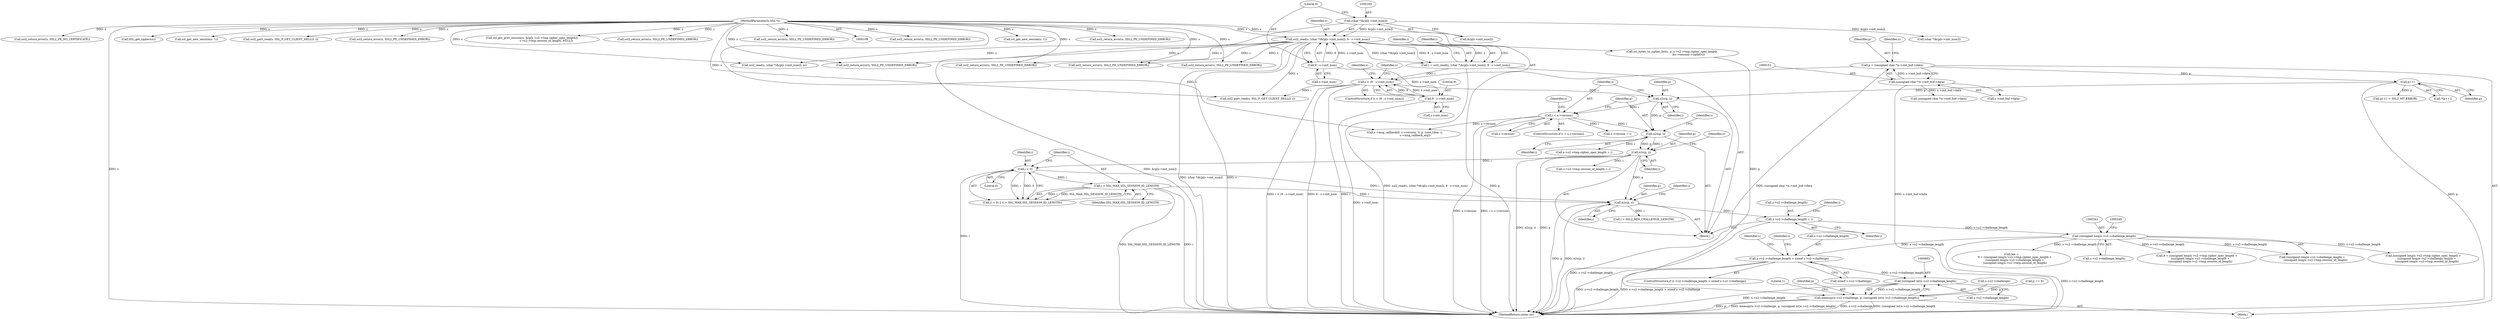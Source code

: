 digraph "0_openssl_d81a1600588b726c2bdccda7efad3cc7a87d6245@pointer" {
"1000655" [label="(Call,s->s2->challenge_length > sizeof s->s2->challenge)"];
"1000340" [label="(Call,(unsigned long)s->s2->challenge_length)"];
"1000286" [label="(Call,s->s2->challenge_length = i)"];
"1000283" [label="(Call,n2s(p, i))"];
"1000253" [label="(Call,n2s(p, i))"];
"1000241" [label="(Call,n2s(p, i))"];
"1000227" [label="(Call,n2s(p, i))"];
"1000202" [label="(Call,p++)"];
"1000148" [label="(Call,p = (unsigned char *)s->init_buf->data)"];
"1000150" [label="(Call,(unsigned char *)s->init_buf->data)"];
"1000182" [label="(Call,i < (9 - s->init_num))"];
"1000164" [label="(Call,i = ssl2_read(s, (char *)&(p[s->init_num]), 9 - s->init_num))"];
"1000166" [label="(Call,ssl2_read(s, (char *)&(p[s->init_num]), 9 - s->init_num))"];
"1000109" [label="(MethodParameterIn,SSL *s)"];
"1000168" [label="(Call,(char *)&(p[s->init_num]))"];
"1000176" [label="(Call,9 - s->init_num)"];
"1000184" [label="(Call,9 - s->init_num)"];
"1000231" [label="(Call,i < s->version)"];
"1000267" [label="(Call,i < 0)"];
"1000270" [label="(Call,i > SSL_MAX_SSL_SESSION_ID_LENGTH)"];
"1000684" [label="(Call,(unsigned int)s->s2->challenge_length)"];
"1000677" [label="(Call,memcpy(s->s2->challenge, p, (unsigned int)s->s2->challenge_length))"];
"1000668" [label="(Call,ssl2_return_error(s, SSL2_PE_UNDEFINED_ERROR))"];
"1000381" [label="(Call,ssl2_read(s, (char *)&(p[s->init_num]), n))"];
"1000244" [label="(Call,s->s2->tmp.cipher_spec_length = i)"];
"1000296" [label="(Identifier,i)"];
"1000228" [label="(Identifier,p)"];
"1000272" [label="(Identifier,SSL_MAX_SSL_SESSION_ID_LENGTH)"];
"1000692" [label="(Literal,1)"];
"1000267" [label="(Call,i < 0)"];
"1000266" [label="(Call,(i < 0) || (i > SSL_MAX_SSL_SESSION_ID_LENGTH))"];
"1000177" [label="(Literal,9)"];
"1000150" [label="(Call,(unsigned char *)s->init_buf->data)"];
"1000340" [label="(Call,(unsigned long)s->s2->challenge_length)"];
"1000342" [label="(Call,s->s2->challenge_length)"];
"1000241" [label="(Call,n2s(p, i))"];
"1000318" [label="(Call,(unsigned char *)s->init_buf->data)"];
"1000236" [label="(Call,s->version = i)"];
"1000543" [label="(Call,ssl_get_new_session(s, 1))"];
"1000684" [label="(Call,(unsigned int)s->s2->challenge_length)"];
"1000166" [label="(Call,ssl2_read(s, (char *)&(p[s->init_num]), 9 - s->init_num))"];
"1000181" [label="(ControlStructure,if (i < (9 - s->init_num)))"];
"1000302" [label="(Call,ssl2_return_error(s, SSL2_PE_UNDEFINED_ERROR))"];
"1000182" [label="(Call,i < (9 - s->init_num))"];
"1000661" [label="(Call,sizeof s->s2->challenge)"];
"1000699" [label="(MethodReturn,static int)"];
"1000183" [label="(Identifier,i)"];
"1000669" [label="(Identifier,s)"];
"1000242" [label="(Identifier,p)"];
"1000163" [label="(Block,)"];
"1000325" [label="(Call,len =\n        9 + (unsigned long)s->s2->tmp.cipher_spec_length +\n        (unsigned long)s->s2->challenge_length +\n        (unsigned long)s->s2->tmp.session_id_length)"];
"1000203" [label="(Identifier,p)"];
"1000284" [label="(Identifier,p)"];
"1000176" [label="(Call,9 - s->init_num)"];
"1000233" [label="(Call,s->version)"];
"1000232" [label="(Identifier,i)"];
"1000185" [label="(Literal,9)"];
"1000260" [label="(Identifier,s)"];
"1000229" [label="(Identifier,i)"];
"1000274" [label="(Call,ssl2_return_error(s, SSL2_PE_UNDEFINED_ERROR))"];
"1000683" [label="(Identifier,p)"];
"1000470" [label="(Call,ssl2_return_error(s, SSL2_PE_UNDEFINED_ERROR))"];
"1000532" [label="(Call,ssl2_return_error(s, SSL2_PE_NO_CERTIFICATE))"];
"1000152" [label="(Call,s->init_buf->data)"];
"1000207" [label="(Call,p[-1] != SSL2_MT_ERROR)"];
"1000238" [label="(Identifier,s)"];
"1000678" [label="(Call,s->s2->challenge)"];
"1000214" [label="(Call,ssl2_return_error(s, SSL2_PE_UNDEFINED_ERROR))"];
"1000285" [label="(Identifier,i)"];
"1000295" [label="(Call,i < SSL2_MIN_CHALLENGE_LENGTH)"];
"1000269" [label="(Literal,0)"];
"1000191" [label="(Identifier,s)"];
"1000255" [label="(Identifier,i)"];
"1000256" [label="(Call,s->s2->tmp.session_id_length = i)"];
"1000584" [label="(Call,SSL_get_ciphers(s))"];
"1000327" [label="(Call,9 + (unsigned long)s->s2->tmp.cipher_spec_length +\n        (unsigned long)s->s2->challenge_length +\n        (unsigned long)s->s2->tmp.session_id_length)"];
"1000654" [label="(ControlStructure,if (s->s2->challenge_length > sizeof s->s2->challenge))"];
"1000656" [label="(Call,s->s2->challenge_length)"];
"1000283" [label="(Call,n2s(p, i))"];
"1000268" [label="(Identifier,i)"];
"1000110" [label="(Block,)"];
"1000466" [label="(Call,ssl_get_new_session(s, 1))"];
"1000170" [label="(Call,&(p[s->init_num]))"];
"1000253" [label="(Call,n2s(p, i))"];
"1000270" [label="(Call,i > SSL_MAX_SSL_SESSION_ID_LENGTH)"];
"1000254" [label="(Identifier,p)"];
"1000164" [label="(Call,i = ssl2_read(s, (char *)&(p[s->init_num]), 9 - s->init_num))"];
"1000397" [label="(Call,ssl2_part_read(s, SSL_F_GET_CLIENT_HELLO, i))"];
"1000383" [label="(Call,(char *)&(p[s->init_num]))"];
"1000165" [label="(Identifier,i)"];
"1000202" [label="(Call,p++)"];
"1000287" [label="(Call,s->s2->challenge_length)"];
"1000339" [label="(Call,(unsigned long)s->s2->challenge_length +\n        (unsigned long)s->s2->tmp.session_id_length)"];
"1000149" [label="(Identifier,p)"];
"1000547" [label="(Call,ssl2_return_error(s, SSL2_PE_UNDEFINED_ERROR))"];
"1000196" [label="(Identifier,s)"];
"1000329" [label="(Call,(unsigned long)s->s2->tmp.cipher_spec_length +\n        (unsigned long)s->s2->challenge_length +\n        (unsigned long)s->s2->tmp.session_id_length)"];
"1000231" [label="(Call,i < s->version)"];
"1000167" [label="(Identifier,s)"];
"1000248" [label="(Identifier,s)"];
"1000148" [label="(Call,p = (unsigned char *)s->init_buf->data)"];
"1000286" [label="(Call,s->s2->challenge_length = i)"];
"1000289" [label="(Identifier,s)"];
"1000243" [label="(Identifier,i)"];
"1000361" [label="(Call,ssl2_return_error(s, SSL2_PE_UNDEFINED_ERROR))"];
"1000109" [label="(MethodParameterIn,SSL *s)"];
"1000190" [label="(Call,ssl2_part_read(s, SSL_F_GET_CLIENT_HELLO, i))"];
"1000480" [label="(Call,ssl_get_prev_session(s, &(p[s->s2->tmp.cipher_spec_length]),\n                                 s->s2->tmp.session_id_length, NULL))"];
"1000680" [label="(Identifier,s)"];
"1000168" [label="(Call,(char *)&(p[s->init_num]))"];
"1000227" [label="(Call,n2s(p, i))"];
"1000186" [label="(Call,s->init_num)"];
"1000160" [label="(Identifier,s)"];
"1000517" [label="(Call,ssl2_return_error(s, SSL2_PE_UNDEFINED_ERROR))"];
"1000406" [label="(Call,s->msg_callback(0, s->version, 0, p, (size_t)len, s,\n                        s->msg_callback_arg))"];
"1000655" [label="(Call,s->s2->challenge_length > sizeof s->s2->challenge)"];
"1000230" [label="(ControlStructure,if (i < s->version))"];
"1000184" [label="(Call,9 - s->init_num)"];
"1000271" [label="(Identifier,i)"];
"1000292" [label="(Identifier,i)"];
"1000201" [label="(Call,*(p++))"];
"1000178" [label="(Call,s->init_num)"];
"1000561" [label="(Call,ssl_bytes_to_cipher_list(s, p, s->s2->tmp.cipher_spec_length,\n                                      &s->session->ciphers))"];
"1000420" [label="(Call,p += 9)"];
"1000677" [label="(Call,memcpy(s->s2->challenge, p, (unsigned int)s->s2->challenge_length))"];
"1000444" [label="(Call,ssl2_return_error(s, SSL2_PE_UNDEFINED_ERROR))"];
"1000686" [label="(Call,s->s2->challenge_length)"];
"1000655" -> "1000654"  [label="AST: "];
"1000655" -> "1000661"  [label="CFG: "];
"1000656" -> "1000655"  [label="AST: "];
"1000661" -> "1000655"  [label="AST: "];
"1000669" -> "1000655"  [label="CFG: "];
"1000680" -> "1000655"  [label="CFG: "];
"1000655" -> "1000699"  [label="DDG: s->s2->challenge_length"];
"1000655" -> "1000699"  [label="DDG: s->s2->challenge_length > sizeof s->s2->challenge"];
"1000340" -> "1000655"  [label="DDG: s->s2->challenge_length"];
"1000655" -> "1000684"  [label="DDG: s->s2->challenge_length"];
"1000340" -> "1000339"  [label="AST: "];
"1000340" -> "1000342"  [label="CFG: "];
"1000341" -> "1000340"  [label="AST: "];
"1000342" -> "1000340"  [label="AST: "];
"1000348" -> "1000340"  [label="CFG: "];
"1000340" -> "1000699"  [label="DDG: s->s2->challenge_length"];
"1000340" -> "1000325"  [label="DDG: s->s2->challenge_length"];
"1000340" -> "1000327"  [label="DDG: s->s2->challenge_length"];
"1000340" -> "1000329"  [label="DDG: s->s2->challenge_length"];
"1000340" -> "1000339"  [label="DDG: s->s2->challenge_length"];
"1000286" -> "1000340"  [label="DDG: s->s2->challenge_length"];
"1000286" -> "1000163"  [label="AST: "];
"1000286" -> "1000292"  [label="CFG: "];
"1000287" -> "1000286"  [label="AST: "];
"1000292" -> "1000286"  [label="AST: "];
"1000296" -> "1000286"  [label="CFG: "];
"1000286" -> "1000699"  [label="DDG: s->s2->challenge_length"];
"1000283" -> "1000286"  [label="DDG: i"];
"1000283" -> "1000163"  [label="AST: "];
"1000283" -> "1000285"  [label="CFG: "];
"1000284" -> "1000283"  [label="AST: "];
"1000285" -> "1000283"  [label="AST: "];
"1000289" -> "1000283"  [label="CFG: "];
"1000283" -> "1000699"  [label="DDG: p"];
"1000283" -> "1000699"  [label="DDG: n2s(p, i)"];
"1000253" -> "1000283"  [label="DDG: p"];
"1000267" -> "1000283"  [label="DDG: i"];
"1000270" -> "1000283"  [label="DDG: i"];
"1000283" -> "1000295"  [label="DDG: i"];
"1000253" -> "1000163"  [label="AST: "];
"1000253" -> "1000255"  [label="CFG: "];
"1000254" -> "1000253"  [label="AST: "];
"1000255" -> "1000253"  [label="AST: "];
"1000260" -> "1000253"  [label="CFG: "];
"1000253" -> "1000699"  [label="DDG: n2s(p, i)"];
"1000253" -> "1000699"  [label="DDG: p"];
"1000241" -> "1000253"  [label="DDG: p"];
"1000241" -> "1000253"  [label="DDG: i"];
"1000253" -> "1000256"  [label="DDG: i"];
"1000253" -> "1000267"  [label="DDG: i"];
"1000241" -> "1000163"  [label="AST: "];
"1000241" -> "1000243"  [label="CFG: "];
"1000242" -> "1000241"  [label="AST: "];
"1000243" -> "1000241"  [label="AST: "];
"1000248" -> "1000241"  [label="CFG: "];
"1000227" -> "1000241"  [label="DDG: p"];
"1000231" -> "1000241"  [label="DDG: i"];
"1000241" -> "1000244"  [label="DDG: i"];
"1000227" -> "1000163"  [label="AST: "];
"1000227" -> "1000229"  [label="CFG: "];
"1000228" -> "1000227"  [label="AST: "];
"1000229" -> "1000227"  [label="AST: "];
"1000232" -> "1000227"  [label="CFG: "];
"1000202" -> "1000227"  [label="DDG: p"];
"1000182" -> "1000227"  [label="DDG: i"];
"1000227" -> "1000231"  [label="DDG: i"];
"1000202" -> "1000201"  [label="AST: "];
"1000202" -> "1000203"  [label="CFG: "];
"1000203" -> "1000202"  [label="AST: "];
"1000201" -> "1000202"  [label="CFG: "];
"1000202" -> "1000699"  [label="DDG: p"];
"1000148" -> "1000202"  [label="DDG: p"];
"1000202" -> "1000207"  [label="DDG: p"];
"1000148" -> "1000110"  [label="AST: "];
"1000148" -> "1000150"  [label="CFG: "];
"1000149" -> "1000148"  [label="AST: "];
"1000150" -> "1000148"  [label="AST: "];
"1000160" -> "1000148"  [label="CFG: "];
"1000148" -> "1000699"  [label="DDG: p"];
"1000148" -> "1000699"  [label="DDG: (unsigned char *)s->init_buf->data"];
"1000150" -> "1000148"  [label="DDG: s->init_buf->data"];
"1000150" -> "1000152"  [label="CFG: "];
"1000151" -> "1000150"  [label="AST: "];
"1000152" -> "1000150"  [label="AST: "];
"1000150" -> "1000699"  [label="DDG: s->init_buf->data"];
"1000150" -> "1000318"  [label="DDG: s->init_buf->data"];
"1000182" -> "1000181"  [label="AST: "];
"1000182" -> "1000184"  [label="CFG: "];
"1000183" -> "1000182"  [label="AST: "];
"1000184" -> "1000182"  [label="AST: "];
"1000191" -> "1000182"  [label="CFG: "];
"1000196" -> "1000182"  [label="CFG: "];
"1000182" -> "1000699"  [label="DDG: i < (9 - s->init_num)"];
"1000182" -> "1000699"  [label="DDG: 9 - s->init_num"];
"1000182" -> "1000699"  [label="DDG: i"];
"1000164" -> "1000182"  [label="DDG: i"];
"1000184" -> "1000182"  [label="DDG: 9"];
"1000184" -> "1000182"  [label="DDG: s->init_num"];
"1000182" -> "1000190"  [label="DDG: i"];
"1000164" -> "1000163"  [label="AST: "];
"1000164" -> "1000166"  [label="CFG: "];
"1000165" -> "1000164"  [label="AST: "];
"1000166" -> "1000164"  [label="AST: "];
"1000183" -> "1000164"  [label="CFG: "];
"1000164" -> "1000699"  [label="DDG: ssl2_read(s, (char *)&(p[s->init_num]), 9 - s->init_num)"];
"1000166" -> "1000164"  [label="DDG: s"];
"1000166" -> "1000164"  [label="DDG: (char *)&(p[s->init_num])"];
"1000166" -> "1000164"  [label="DDG: 9 - s->init_num"];
"1000166" -> "1000176"  [label="CFG: "];
"1000167" -> "1000166"  [label="AST: "];
"1000168" -> "1000166"  [label="AST: "];
"1000176" -> "1000166"  [label="AST: "];
"1000166" -> "1000699"  [label="DDG: (char *)&(p[s->init_num])"];
"1000166" -> "1000699"  [label="DDG: s"];
"1000109" -> "1000166"  [label="DDG: s"];
"1000168" -> "1000166"  [label="DDG: &(p[s->init_num])"];
"1000176" -> "1000166"  [label="DDG: 9"];
"1000176" -> "1000166"  [label="DDG: s->init_num"];
"1000166" -> "1000190"  [label="DDG: s"];
"1000166" -> "1000214"  [label="DDG: s"];
"1000166" -> "1000274"  [label="DDG: s"];
"1000166" -> "1000302"  [label="DDG: s"];
"1000166" -> "1000361"  [label="DDG: s"];
"1000166" -> "1000381"  [label="DDG: s"];
"1000109" -> "1000108"  [label="AST: "];
"1000109" -> "1000699"  [label="DDG: s"];
"1000109" -> "1000190"  [label="DDG: s"];
"1000109" -> "1000214"  [label="DDG: s"];
"1000109" -> "1000274"  [label="DDG: s"];
"1000109" -> "1000302"  [label="DDG: s"];
"1000109" -> "1000361"  [label="DDG: s"];
"1000109" -> "1000381"  [label="DDG: s"];
"1000109" -> "1000397"  [label="DDG: s"];
"1000109" -> "1000406"  [label="DDG: s"];
"1000109" -> "1000444"  [label="DDG: s"];
"1000109" -> "1000466"  [label="DDG: s"];
"1000109" -> "1000470"  [label="DDG: s"];
"1000109" -> "1000480"  [label="DDG: s"];
"1000109" -> "1000517"  [label="DDG: s"];
"1000109" -> "1000532"  [label="DDG: s"];
"1000109" -> "1000543"  [label="DDG: s"];
"1000109" -> "1000547"  [label="DDG: s"];
"1000109" -> "1000561"  [label="DDG: s"];
"1000109" -> "1000584"  [label="DDG: s"];
"1000109" -> "1000668"  [label="DDG: s"];
"1000168" -> "1000170"  [label="CFG: "];
"1000169" -> "1000168"  [label="AST: "];
"1000170" -> "1000168"  [label="AST: "];
"1000177" -> "1000168"  [label="CFG: "];
"1000168" -> "1000699"  [label="DDG: &(p[s->init_num])"];
"1000168" -> "1000383"  [label="DDG: &(p[s->init_num])"];
"1000176" -> "1000178"  [label="CFG: "];
"1000177" -> "1000176"  [label="AST: "];
"1000178" -> "1000176"  [label="AST: "];
"1000176" -> "1000184"  [label="DDG: s->init_num"];
"1000184" -> "1000186"  [label="CFG: "];
"1000185" -> "1000184"  [label="AST: "];
"1000186" -> "1000184"  [label="AST: "];
"1000184" -> "1000699"  [label="DDG: s->init_num"];
"1000231" -> "1000230"  [label="AST: "];
"1000231" -> "1000233"  [label="CFG: "];
"1000232" -> "1000231"  [label="AST: "];
"1000233" -> "1000231"  [label="AST: "];
"1000238" -> "1000231"  [label="CFG: "];
"1000242" -> "1000231"  [label="CFG: "];
"1000231" -> "1000699"  [label="DDG: s->version"];
"1000231" -> "1000699"  [label="DDG: i < s->version"];
"1000231" -> "1000236"  [label="DDG: i"];
"1000231" -> "1000406"  [label="DDG: s->version"];
"1000267" -> "1000266"  [label="AST: "];
"1000267" -> "1000269"  [label="CFG: "];
"1000268" -> "1000267"  [label="AST: "];
"1000269" -> "1000267"  [label="AST: "];
"1000271" -> "1000267"  [label="CFG: "];
"1000266" -> "1000267"  [label="CFG: "];
"1000267" -> "1000699"  [label="DDG: i"];
"1000267" -> "1000266"  [label="DDG: i"];
"1000267" -> "1000266"  [label="DDG: 0"];
"1000267" -> "1000270"  [label="DDG: i"];
"1000270" -> "1000266"  [label="AST: "];
"1000270" -> "1000272"  [label="CFG: "];
"1000271" -> "1000270"  [label="AST: "];
"1000272" -> "1000270"  [label="AST: "];
"1000266" -> "1000270"  [label="CFG: "];
"1000270" -> "1000699"  [label="DDG: SSL_MAX_SSL_SESSION_ID_LENGTH"];
"1000270" -> "1000699"  [label="DDG: i"];
"1000270" -> "1000266"  [label="DDG: i"];
"1000270" -> "1000266"  [label="DDG: SSL_MAX_SSL_SESSION_ID_LENGTH"];
"1000684" -> "1000677"  [label="AST: "];
"1000684" -> "1000686"  [label="CFG: "];
"1000685" -> "1000684"  [label="AST: "];
"1000686" -> "1000684"  [label="AST: "];
"1000677" -> "1000684"  [label="CFG: "];
"1000684" -> "1000699"  [label="DDG: s->s2->challenge_length"];
"1000684" -> "1000677"  [label="DDG: s->s2->challenge_length"];
"1000677" -> "1000110"  [label="AST: "];
"1000678" -> "1000677"  [label="AST: "];
"1000683" -> "1000677"  [label="AST: "];
"1000692" -> "1000677"  [label="CFG: "];
"1000677" -> "1000699"  [label="DDG: memcpy(s->s2->challenge, p, (unsigned int)s->s2->challenge_length)"];
"1000677" -> "1000699"  [label="DDG: s->s2->challenge"];
"1000677" -> "1000699"  [label="DDG: (unsigned int)s->s2->challenge_length"];
"1000677" -> "1000699"  [label="DDG: p"];
"1000561" -> "1000677"  [label="DDG: p"];
"1000420" -> "1000677"  [label="DDG: p"];
}
